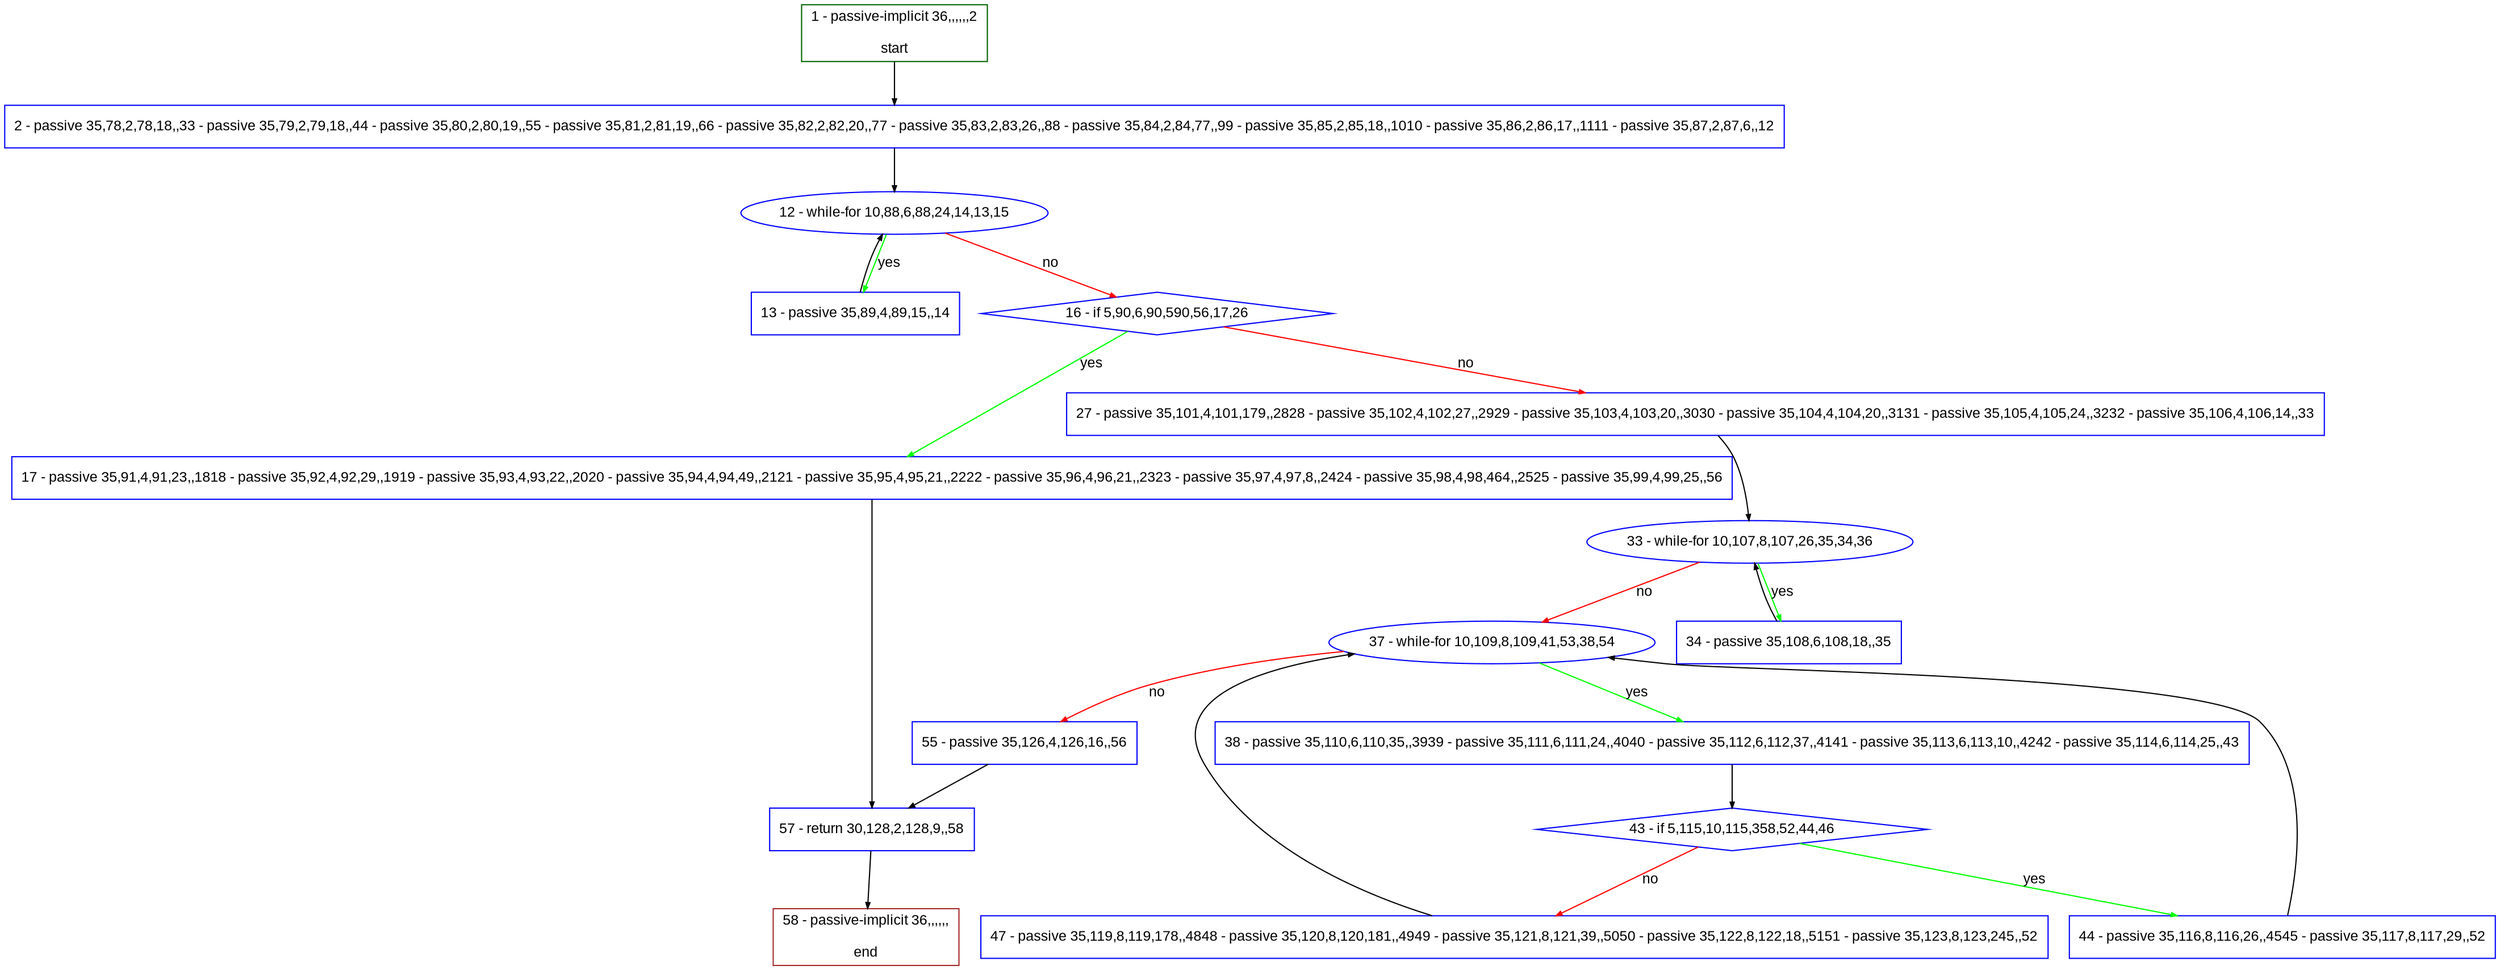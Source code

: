digraph "" {
  graph [pack="true", label="", fontsize="12", packmode="clust", fontname="Arial", fillcolor="#FFFFCC", bgcolor="white", style="rounded,filled", compound="true"];
  node [node_initialized="no", label="", color="grey", fontsize="12", fillcolor="white", fontname="Arial", style="filled", shape="rectangle", compound="true", fixedsize="false"];
  edge [fontcolor="black", arrowhead="normal", arrowtail="none", arrowsize="0.5", ltail="", label="", color="black", fontsize="12", lhead="", fontname="Arial", dir="forward", compound="true"];
  __N1 [label="2 - passive 35,78,2,78,18,,33 - passive 35,79,2,79,18,,44 - passive 35,80,2,80,19,,55 - passive 35,81,2,81,19,,66 - passive 35,82,2,82,20,,77 - passive 35,83,2,83,26,,88 - passive 35,84,2,84,77,,99 - passive 35,85,2,85,18,,1010 - passive 35,86,2,86,17,,1111 - passive 35,87,2,87,6,,12", color="#0000ff", fillcolor="#ffffff", style="filled", shape="box"];
  __N2 [label="1 - passive-implicit 36,,,,,,2\n\nstart", color="#006400", fillcolor="#ffffff", style="filled", shape="box"];
  __N3 [label="12 - while-for 10,88,6,88,24,14,13,15", color="#0000ff", fillcolor="#ffffff", style="filled", shape="oval"];
  __N4 [label="13 - passive 35,89,4,89,15,,14", color="#0000ff", fillcolor="#ffffff", style="filled", shape="box"];
  __N5 [label="16 - if 5,90,6,90,590,56,17,26", color="#0000ff", fillcolor="#ffffff", style="filled", shape="diamond"];
  __N6 [label="17 - passive 35,91,4,91,23,,1818 - passive 35,92,4,92,29,,1919 - passive 35,93,4,93,22,,2020 - passive 35,94,4,94,49,,2121 - passive 35,95,4,95,21,,2222 - passive 35,96,4,96,21,,2323 - passive 35,97,4,97,8,,2424 - passive 35,98,4,98,464,,2525 - passive 35,99,4,99,25,,56", color="#0000ff", fillcolor="#ffffff", style="filled", shape="box"];
  __N7 [label="27 - passive 35,101,4,101,179,,2828 - passive 35,102,4,102,27,,2929 - passive 35,103,4,103,20,,3030 - passive 35,104,4,104,20,,3131 - passive 35,105,4,105,24,,3232 - passive 35,106,4,106,14,,33", color="#0000ff", fillcolor="#ffffff", style="filled", shape="box"];
  __N8 [label="57 - return 30,128,2,128,9,,58", color="#0000ff", fillcolor="#ffffff", style="filled", shape="box"];
  __N9 [label="33 - while-for 10,107,8,107,26,35,34,36", color="#0000ff", fillcolor="#ffffff", style="filled", shape="oval"];
  __N10 [label="34 - passive 35,108,6,108,18,,35", color="#0000ff", fillcolor="#ffffff", style="filled", shape="box"];
  __N11 [label="37 - while-for 10,109,8,109,41,53,38,54", color="#0000ff", fillcolor="#ffffff", style="filled", shape="oval"];
  __N12 [label="38 - passive 35,110,6,110,35,,3939 - passive 35,111,6,111,24,,4040 - passive 35,112,6,112,37,,4141 - passive 35,113,6,113,10,,4242 - passive 35,114,6,114,25,,43", color="#0000ff", fillcolor="#ffffff", style="filled", shape="box"];
  __N13 [label="55 - passive 35,126,4,126,16,,56", color="#0000ff", fillcolor="#ffffff", style="filled", shape="box"];
  __N14 [label="43 - if 5,115,10,115,358,52,44,46", color="#0000ff", fillcolor="#ffffff", style="filled", shape="diamond"];
  __N15 [label="44 - passive 35,116,8,116,26,,4545 - passive 35,117,8,117,29,,52", color="#0000ff", fillcolor="#ffffff", style="filled", shape="box"];
  __N16 [label="47 - passive 35,119,8,119,178,,4848 - passive 35,120,8,120,181,,4949 - passive 35,121,8,121,39,,5050 - passive 35,122,8,122,18,,5151 - passive 35,123,8,123,245,,52", color="#0000ff", fillcolor="#ffffff", style="filled", shape="box"];
  __N17 [label="58 - passive-implicit 36,,,,,,\n\nend", color="#a52a2a", fillcolor="#ffffff", style="filled", shape="box"];
  __N2 -> __N1 [arrowhead="normal", arrowtail="none", color="#000000", label="", dir="forward"];
  __N1 -> __N3 [arrowhead="normal", arrowtail="none", color="#000000", label="", dir="forward"];
  __N3 -> __N4 [arrowhead="normal", arrowtail="none", color="#00ff00", label="yes", dir="forward"];
  __N4 -> __N3 [arrowhead="normal", arrowtail="none", color="#000000", label="", dir="forward"];
  __N3 -> __N5 [arrowhead="normal", arrowtail="none", color="#ff0000", label="no", dir="forward"];
  __N5 -> __N6 [arrowhead="normal", arrowtail="none", color="#00ff00", label="yes", dir="forward"];
  __N5 -> __N7 [arrowhead="normal", arrowtail="none", color="#ff0000", label="no", dir="forward"];
  __N6 -> __N8 [arrowhead="normal", arrowtail="none", color="#000000", label="", dir="forward"];
  __N7 -> __N9 [arrowhead="normal", arrowtail="none", color="#000000", label="", dir="forward"];
  __N9 -> __N10 [arrowhead="normal", arrowtail="none", color="#00ff00", label="yes", dir="forward"];
  __N10 -> __N9 [arrowhead="normal", arrowtail="none", color="#000000", label="", dir="forward"];
  __N9 -> __N11 [arrowhead="normal", arrowtail="none", color="#ff0000", label="no", dir="forward"];
  __N11 -> __N12 [arrowhead="normal", arrowtail="none", color="#00ff00", label="yes", dir="forward"];
  __N11 -> __N13 [arrowhead="normal", arrowtail="none", color="#ff0000", label="no", dir="forward"];
  __N12 -> __N14 [arrowhead="normal", arrowtail="none", color="#000000", label="", dir="forward"];
  __N14 -> __N15 [arrowhead="normal", arrowtail="none", color="#00ff00", label="yes", dir="forward"];
  __N14 -> __N16 [arrowhead="normal", arrowtail="none", color="#ff0000", label="no", dir="forward"];
  __N15 -> __N11 [arrowhead="normal", arrowtail="none", color="#000000", label="", dir="forward"];
  __N16 -> __N11 [arrowhead="normal", arrowtail="none", color="#000000", label="", dir="forward"];
  __N13 -> __N8 [arrowhead="normal", arrowtail="none", color="#000000", label="", dir="forward"];
  __N8 -> __N17 [arrowhead="normal", arrowtail="none", color="#000000", label="", dir="forward"];
}
